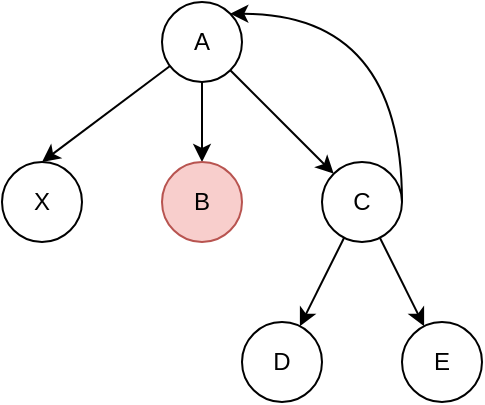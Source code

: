 <mxfile version="13.8.8" type="device"><diagram id="XDTIi9yGvSbQRuI5nocV" name="Page-1"><mxGraphModel dx="1422" dy="762" grid="1" gridSize="10" guides="1" tooltips="1" connect="1" arrows="1" fold="1" page="1" pageScale="1" pageWidth="850" pageHeight="1100" math="0" shadow="0"><root><mxCell id="0"/><mxCell id="1" parent="0"/><mxCell id="qLM2iy2Y5MWUySI9K1ur-7" style="rounded=0;orthogonalLoop=1;jettySize=auto;html=1;entryX=0.5;entryY=0;entryDx=0;entryDy=0;" edge="1" parent="1" source="qLM2iy2Y5MWUySI9K1ur-2" target="qLM2iy2Y5MWUySI9K1ur-6"><mxGeometry relative="1" as="geometry"/></mxCell><mxCell id="qLM2iy2Y5MWUySI9K1ur-8" style="edgeStyle=none;rounded=0;orthogonalLoop=1;jettySize=auto;html=1;" edge="1" parent="1" source="qLM2iy2Y5MWUySI9K1ur-2" target="qLM2iy2Y5MWUySI9K1ur-5"><mxGeometry relative="1" as="geometry"/></mxCell><mxCell id="qLM2iy2Y5MWUySI9K1ur-9" style="edgeStyle=none;rounded=0;orthogonalLoop=1;jettySize=auto;html=1;" edge="1" parent="1" source="qLM2iy2Y5MWUySI9K1ur-2" target="qLM2iy2Y5MWUySI9K1ur-4"><mxGeometry relative="1" as="geometry"/></mxCell><mxCell id="qLM2iy2Y5MWUySI9K1ur-2" value="A" style="ellipse;whiteSpace=wrap;html=1;aspect=fixed;" vertex="1" parent="1"><mxGeometry x="400" y="80" width="40" height="40" as="geometry"/></mxCell><mxCell id="qLM2iy2Y5MWUySI9K1ur-14" style="edgeStyle=none;rounded=0;orthogonalLoop=1;jettySize=auto;html=1;" edge="1" parent="1" source="qLM2iy2Y5MWUySI9K1ur-4" target="qLM2iy2Y5MWUySI9K1ur-11"><mxGeometry relative="1" as="geometry"/></mxCell><mxCell id="qLM2iy2Y5MWUySI9K1ur-15" style="edgeStyle=none;rounded=0;orthogonalLoop=1;jettySize=auto;html=1;" edge="1" parent="1" source="qLM2iy2Y5MWUySI9K1ur-4" target="qLM2iy2Y5MWUySI9K1ur-10"><mxGeometry relative="1" as="geometry"/></mxCell><mxCell id="qLM2iy2Y5MWUySI9K1ur-16" style="edgeStyle=orthogonalEdgeStyle;rounded=0;orthogonalLoop=1;jettySize=auto;html=1;entryX=1;entryY=0;entryDx=0;entryDy=0;curved=1;" edge="1" parent="1" source="qLM2iy2Y5MWUySI9K1ur-4" target="qLM2iy2Y5MWUySI9K1ur-2"><mxGeometry relative="1" as="geometry"><Array as="points"><mxPoint x="520" y="86"/></Array></mxGeometry></mxCell><mxCell id="qLM2iy2Y5MWUySI9K1ur-4" value="C" style="ellipse;whiteSpace=wrap;html=1;aspect=fixed;" vertex="1" parent="1"><mxGeometry x="480" y="160" width="40" height="40" as="geometry"/></mxCell><mxCell id="qLM2iy2Y5MWUySI9K1ur-5" value="B" style="ellipse;whiteSpace=wrap;html=1;aspect=fixed;fillColor=#f8cecc;strokeColor=#b85450;" vertex="1" parent="1"><mxGeometry x="400" y="160" width="40" height="40" as="geometry"/></mxCell><mxCell id="qLM2iy2Y5MWUySI9K1ur-6" value="X" style="ellipse;whiteSpace=wrap;html=1;aspect=fixed;" vertex="1" parent="1"><mxGeometry x="320" y="160" width="40" height="40" as="geometry"/></mxCell><mxCell id="qLM2iy2Y5MWUySI9K1ur-10" value="E" style="ellipse;whiteSpace=wrap;html=1;aspect=fixed;" vertex="1" parent="1"><mxGeometry x="520" y="240" width="40" height="40" as="geometry"/></mxCell><mxCell id="qLM2iy2Y5MWUySI9K1ur-11" value="D" style="ellipse;whiteSpace=wrap;html=1;aspect=fixed;" vertex="1" parent="1"><mxGeometry x="440" y="240" width="40" height="40" as="geometry"/></mxCell></root></mxGraphModel></diagram></mxfile>